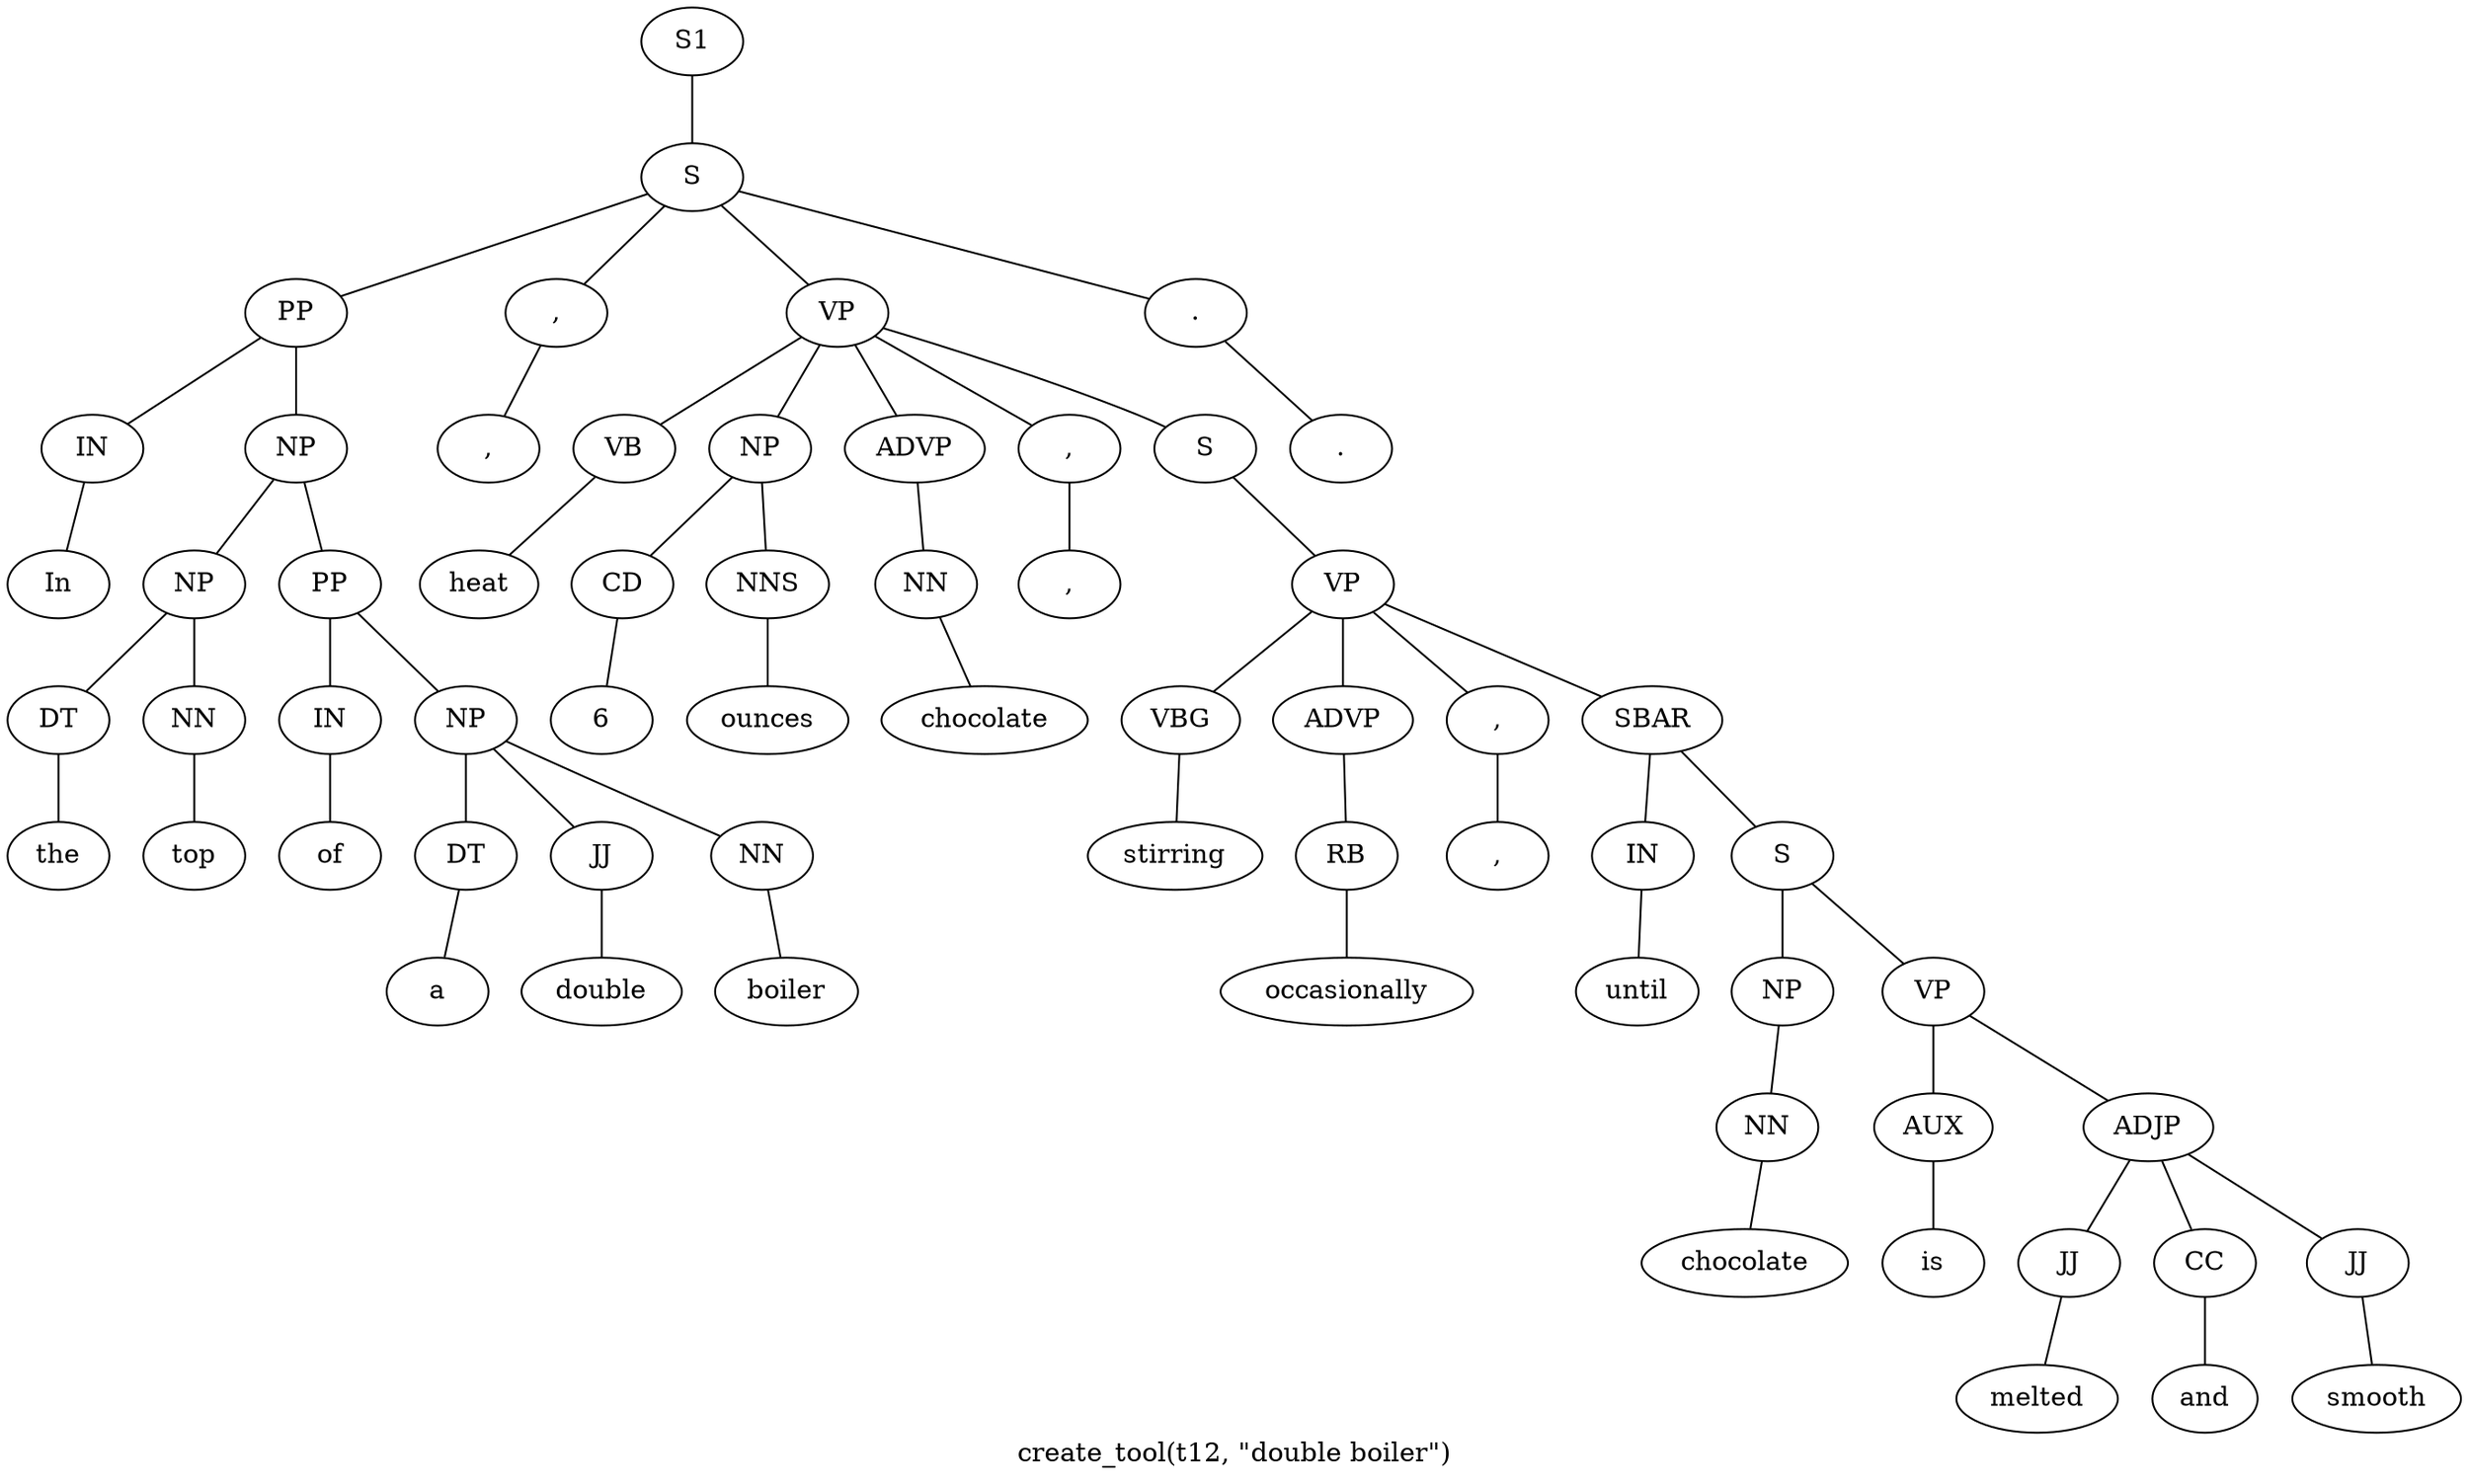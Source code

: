 graph SyntaxGraph {
	label = "create_tool(t12, \"double boiler\")";
	Node0 [label="S1"];
	Node1 [label="S"];
	Node2 [label="PP"];
	Node3 [label="IN"];
	Node4 [label="In"];
	Node5 [label="NP"];
	Node6 [label="NP"];
	Node7 [label="DT"];
	Node8 [label="the"];
	Node9 [label="NN"];
	Node10 [label="top"];
	Node11 [label="PP"];
	Node12 [label="IN"];
	Node13 [label="of"];
	Node14 [label="NP"];
	Node15 [label="DT"];
	Node16 [label="a"];
	Node17 [label="JJ"];
	Node18 [label="double"];
	Node19 [label="NN"];
	Node20 [label="boiler"];
	Node21 [label=","];
	Node22 [label=","];
	Node23 [label="VP"];
	Node24 [label="VB"];
	Node25 [label="heat"];
	Node26 [label="NP"];
	Node27 [label="CD"];
	Node28 [label="6"];
	Node29 [label="NNS"];
	Node30 [label="ounces"];
	Node31 [label="ADVP"];
	Node32 [label="NN"];
	Node33 [label="chocolate"];
	Node34 [label=","];
	Node35 [label=","];
	Node36 [label="S"];
	Node37 [label="VP"];
	Node38 [label="VBG"];
	Node39 [label="stirring"];
	Node40 [label="ADVP"];
	Node41 [label="RB"];
	Node42 [label="occasionally"];
	Node43 [label=","];
	Node44 [label=","];
	Node45 [label="SBAR"];
	Node46 [label="IN"];
	Node47 [label="until"];
	Node48 [label="S"];
	Node49 [label="NP"];
	Node50 [label="NN"];
	Node51 [label="chocolate"];
	Node52 [label="VP"];
	Node53 [label="AUX"];
	Node54 [label="is"];
	Node55 [label="ADJP"];
	Node56 [label="JJ"];
	Node57 [label="melted"];
	Node58 [label="CC"];
	Node59 [label="and"];
	Node60 [label="JJ"];
	Node61 [label="smooth"];
	Node62 [label="."];
	Node63 [label="."];

	Node0 -- Node1;
	Node1 -- Node2;
	Node1 -- Node21;
	Node1 -- Node23;
	Node1 -- Node62;
	Node2 -- Node3;
	Node2 -- Node5;
	Node3 -- Node4;
	Node5 -- Node6;
	Node5 -- Node11;
	Node6 -- Node7;
	Node6 -- Node9;
	Node7 -- Node8;
	Node9 -- Node10;
	Node11 -- Node12;
	Node11 -- Node14;
	Node12 -- Node13;
	Node14 -- Node15;
	Node14 -- Node17;
	Node14 -- Node19;
	Node15 -- Node16;
	Node17 -- Node18;
	Node19 -- Node20;
	Node21 -- Node22;
	Node23 -- Node24;
	Node23 -- Node26;
	Node23 -- Node31;
	Node23 -- Node34;
	Node23 -- Node36;
	Node24 -- Node25;
	Node26 -- Node27;
	Node26 -- Node29;
	Node27 -- Node28;
	Node29 -- Node30;
	Node31 -- Node32;
	Node32 -- Node33;
	Node34 -- Node35;
	Node36 -- Node37;
	Node37 -- Node38;
	Node37 -- Node40;
	Node37 -- Node43;
	Node37 -- Node45;
	Node38 -- Node39;
	Node40 -- Node41;
	Node41 -- Node42;
	Node43 -- Node44;
	Node45 -- Node46;
	Node45 -- Node48;
	Node46 -- Node47;
	Node48 -- Node49;
	Node48 -- Node52;
	Node49 -- Node50;
	Node50 -- Node51;
	Node52 -- Node53;
	Node52 -- Node55;
	Node53 -- Node54;
	Node55 -- Node56;
	Node55 -- Node58;
	Node55 -- Node60;
	Node56 -- Node57;
	Node58 -- Node59;
	Node60 -- Node61;
	Node62 -- Node63;
}
